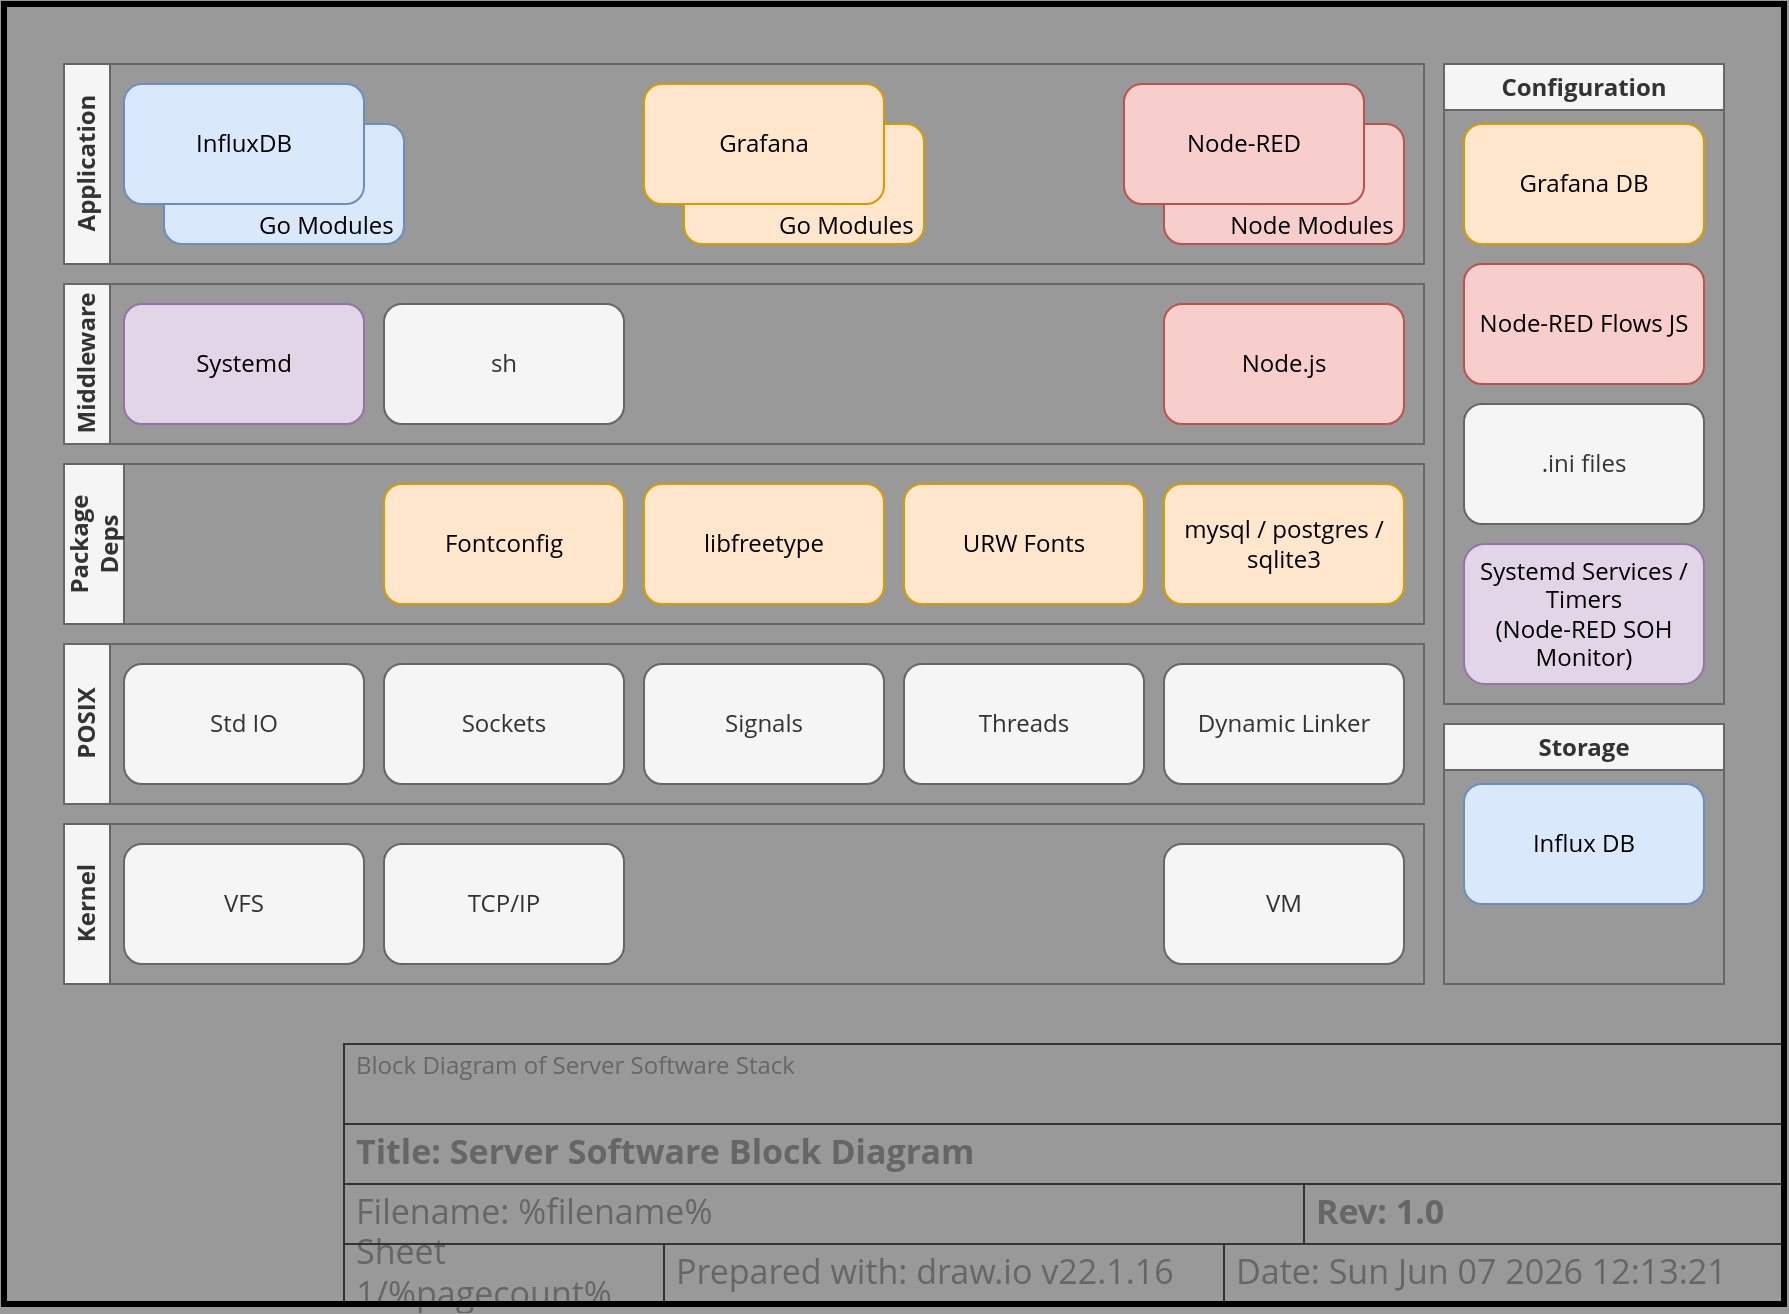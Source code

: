 <mxfile version="22.1.16" type="device">
  <diagram name="Server Software Block Diagram" id="fo18u6Ch1KVScq3Fo-Wy">
    <mxGraphModel dx="1906" dy="1202" grid="1" gridSize="10" guides="1" tooltips="1" connect="1" arrows="1" fold="1" page="1" pageScale="1" pageWidth="800" pageHeight="350" background="#999999" math="0" shadow="0">
      <root>
        <object label="" description="Block Diagram of Server Software Stack" rev="1.0" id="0">
          <mxCell />
        </object>
        <object label="Title Block" id="1">
          <mxCell style="locked=1;" parent="0" />
        </object>
        <mxCell id="h7L3MlKvrl_dhOmhB3lf-10" value="Prepared with: draw.io v22.1.16" style="strokeWidth=1;shadow=0;dashed=0;align=center;html=1;shape=mxgraph.mockup.text.textBox;fontColor=#666666;align=left;fontSize=17;spacingLeft=4;spacingTop=-3;whiteSpace=wrap;strokeColor=#333333;mainText=;fillColor=none;fontFamily=Open Sans;movable=1;resizable=1;rotatable=1;deletable=1;editable=1;locked=0;connectable=1;" parent="1" vertex="1">
          <mxGeometry x="220" y="300" width="280" height="30" as="geometry" />
        </mxCell>
        <object label="&lt;div align=&quot;left&quot;&gt;Sheet %pagenumber%/%pagecount%&lt;/div&gt;" placeholders="1" id="h7L3MlKvrl_dhOmhB3lf-12">
          <mxCell style="strokeWidth=1;shadow=0;dashed=0;align=left;html=1;shape=mxgraph.mockup.text.textBox;fontColor=#666666;align=left;fontSize=17;spacingLeft=4;spacingTop=-3;whiteSpace=wrap;strokeColor=#333333;mainText=;fillColor=none;fontFamily=Open Sans;movable=1;resizable=1;rotatable=1;deletable=1;editable=1;locked=0;connectable=1;" parent="1" vertex="1">
            <mxGeometry x="60" y="300" width="160" height="30" as="geometry" />
          </mxCell>
        </object>
        <object label="Date: &lt;font style=&quot;font-size: 17px;&quot;&gt;%date{ddd mmm dd yyyy HH:MM:ss}%&lt;/font&gt;" placeholders="1" id="h7L3MlKvrl_dhOmhB3lf-13">
          <mxCell style="strokeWidth=1;shadow=0;dashed=0;align=center;html=1;shape=mxgraph.mockup.text.textBox;fontColor=#666666;align=left;fontSize=17;spacingLeft=4;spacingTop=-3;whiteSpace=wrap;strokeColor=#333333;mainText=;fillColor=none;fontFamily=Open Sans;movable=1;resizable=1;rotatable=1;deletable=1;editable=1;locked=0;connectable=1;" parent="1" vertex="1">
            <mxGeometry x="500" y="300" width="280" height="30" as="geometry" />
          </mxCell>
        </object>
        <object label="&lt;b&gt;Title: %page%&lt;/b&gt;" placeholders="1" id="h7L3MlKvrl_dhOmhB3lf-14">
          <mxCell style="strokeWidth=1;shadow=0;dashed=0;align=center;html=1;shape=mxgraph.mockup.text.textBox;fontColor=#666666;align=left;fontSize=17;spacingLeft=4;spacingTop=-3;whiteSpace=wrap;strokeColor=#333333;mainText=;fillColor=none;fontFamily=Open Sans;movable=1;resizable=1;rotatable=1;deletable=1;editable=1;locked=0;connectable=1;" parent="1" vertex="1">
            <mxGeometry x="60" y="240" width="720" height="30" as="geometry" />
          </mxCell>
        </object>
        <object label="Filename: %filename%" placeholders="1" id="h7L3MlKvrl_dhOmhB3lf-15">
          <mxCell style="strokeWidth=1;shadow=0;dashed=0;align=center;html=1;shape=mxgraph.mockup.text.textBox;fontColor=#666666;align=left;fontSize=17;spacingLeft=4;spacingTop=-3;whiteSpace=wrap;strokeColor=#333333;mainText=;fillColor=none;fontFamily=Open Sans;movable=1;resizable=1;rotatable=1;deletable=1;editable=1;locked=0;connectable=1;" parent="1" vertex="1">
            <mxGeometry x="60" y="270" width="480" height="30" as="geometry" />
          </mxCell>
        </object>
        <object label="&lt;div align=&quot;left&quot;&gt;%description%&lt;/div&gt;" placeholders="1" id="h7L3MlKvrl_dhOmhB3lf-16">
          <mxCell style="strokeWidth=1;shadow=0;dashed=0;html=1;shape=mxgraph.mockup.text.textBox;fontColor=#666666;align=left;verticalAlign=top;fontSize=12;spacingLeft=4;spacingTop=-3;whiteSpace=wrap;strokeColor=#333333;mainText=;fillColor=none;fontFamily=Open Sans;movable=1;resizable=1;rotatable=1;deletable=1;editable=1;locked=0;connectable=1;" parent="1" vertex="1">
            <mxGeometry x="60" y="200" width="720" height="40" as="geometry" />
          </mxCell>
        </object>
        <object label="&lt;b&gt;Rev: %rev%&lt;br&gt;&lt;/b&gt;" placeholders="1" id="EyKvBmyPNv_MzgSUc5b6-1">
          <mxCell style="strokeWidth=1;shadow=0;dashed=0;align=center;html=1;shape=mxgraph.mockup.text.textBox;fontColor=#666666;align=left;fontSize=17;spacingLeft=4;spacingTop=-3;whiteSpace=wrap;strokeColor=#333333;mainText=;fillColor=none;fontFamily=Open Sans;movable=1;resizable=1;rotatable=1;deletable=1;editable=1;locked=0;connectable=1;" parent="1" vertex="1">
            <mxGeometry x="540" y="270" width="240" height="30" as="geometry" />
          </mxCell>
        </object>
        <object label="Drawing Frame" id="2jkEU8j2_UPUL1MGRyPS-1">
          <mxCell style="locked=1;" parent="0" />
        </object>
        <mxCell id="2jkEU8j2_UPUL1MGRyPS-2" value="" style="rounded=0;whiteSpace=wrap;html=1;fillColor=none;strokeWidth=3;movable=1;resizable=1;rotatable=1;deletable=1;editable=1;locked=0;connectable=1;" parent="2jkEU8j2_UPUL1MGRyPS-1" vertex="1">
          <mxGeometry x="-110" y="-320" width="890" height="650" as="geometry" />
        </mxCell>
        <object label="Document" id="NbdiYjX3MhI7OpqD2NvG-1">
          <mxCell parent="0" />
        </object>
        <mxCell id="Sss9bJefdTC3gDfBGX2G-5" value="POSIX" style="swimlane;horizontal=0;whiteSpace=wrap;html=1;fontFamily=Open Sans;fillColor=#f5f5f5;strokeColor=#666666;fontColor=#333333;" parent="NbdiYjX3MhI7OpqD2NvG-1" vertex="1">
          <mxGeometry x="-80" width="680" height="80" as="geometry">
            <mxRectangle x="-260" width="40" height="140" as="alternateBounds" />
          </mxGeometry>
        </mxCell>
        <mxCell id="Sss9bJefdTC3gDfBGX2G-15" value="Std IO" style="rounded=1;whiteSpace=wrap;html=1;fontFamily=Open Sans;fillColor=#f5f5f5;strokeColor=#666666;fontColor=#333333;" parent="Sss9bJefdTC3gDfBGX2G-5" vertex="1">
          <mxGeometry x="30" y="10" width="120" height="60" as="geometry" />
        </mxCell>
        <mxCell id="XVaCZBAozk8oMo-m2AnW-5" value="Sockets" style="rounded=1;whiteSpace=wrap;html=1;fontFamily=Open Sans;fillColor=#f5f5f5;strokeColor=#666666;fontColor=#333333;" parent="Sss9bJefdTC3gDfBGX2G-5" vertex="1">
          <mxGeometry x="160" y="10" width="120" height="60" as="geometry" />
        </mxCell>
        <mxCell id="XVaCZBAozk8oMo-m2AnW-6" value="Threads" style="rounded=1;whiteSpace=wrap;html=1;fontFamily=Open Sans;fillColor=#f5f5f5;strokeColor=#666666;fontColor=#333333;" parent="Sss9bJefdTC3gDfBGX2G-5" vertex="1">
          <mxGeometry x="420" y="10" width="120" height="60" as="geometry" />
        </mxCell>
        <mxCell id="XVaCZBAozk8oMo-m2AnW-26" value="Dynamic Linker" style="rounded=1;whiteSpace=wrap;html=1;fontFamily=Open Sans;fillColor=#f5f5f5;strokeColor=#666666;fontColor=#333333;" parent="Sss9bJefdTC3gDfBGX2G-5" vertex="1">
          <mxGeometry x="550" y="10" width="120" height="60" as="geometry" />
        </mxCell>
        <mxCell id="XVaCZBAozk8oMo-m2AnW-28" value="Signals" style="rounded=1;whiteSpace=wrap;html=1;fontFamily=Open Sans;fillColor=#f5f5f5;strokeColor=#666666;fontColor=#333333;" parent="Sss9bJefdTC3gDfBGX2G-5" vertex="1">
          <mxGeometry x="290" y="10" width="120" height="60" as="geometry" />
        </mxCell>
        <mxCell id="lVKpyNV5w2mlOseutN5l-1" value="Kernel" style="swimlane;horizontal=0;whiteSpace=wrap;html=1;fontFamily=Open Sans;fillColor=#f5f5f5;fontColor=#333333;strokeColor=#666666;" parent="NbdiYjX3MhI7OpqD2NvG-1" vertex="1">
          <mxGeometry x="-80" y="90" width="680" height="80" as="geometry" />
        </mxCell>
        <mxCell id="lVKpyNV5w2mlOseutN5l-2" value="VFS" style="rounded=1;whiteSpace=wrap;html=1;fontFamily=Open Sans;fillColor=#f5f5f5;strokeColor=#666666;fontColor=#333333;" parent="lVKpyNV5w2mlOseutN5l-1" vertex="1">
          <mxGeometry x="30" y="10" width="120" height="60" as="geometry" />
        </mxCell>
        <mxCell id="XVaCZBAozk8oMo-m2AnW-4" value="TCP/IP" style="rounded=1;whiteSpace=wrap;html=1;fontFamily=Open Sans;fillColor=#f5f5f5;strokeColor=#666666;fontColor=#333333;" parent="lVKpyNV5w2mlOseutN5l-1" vertex="1">
          <mxGeometry x="160" y="10" width="120" height="60" as="geometry" />
        </mxCell>
        <mxCell id="XVaCZBAozk8oMo-m2AnW-29" value="VM" style="rounded=1;whiteSpace=wrap;html=1;fontFamily=Open Sans;fillColor=#f5f5f5;strokeColor=#666666;fontColor=#333333;" parent="lVKpyNV5w2mlOseutN5l-1" vertex="1">
          <mxGeometry x="550" y="10" width="120" height="60" as="geometry" />
        </mxCell>
        <mxCell id="lVKpyNV5w2mlOseutN5l-12" value="Application" style="swimlane;horizontal=0;whiteSpace=wrap;html=1;fontFamily=Open Sans;fillColor=#f5f5f5;fontColor=#333333;strokeColor=#666666;" parent="NbdiYjX3MhI7OpqD2NvG-1" vertex="1">
          <mxGeometry x="-80" y="-290" width="680" height="100" as="geometry">
            <mxRectangle x="-290" y="-340" width="40" height="100" as="alternateBounds" />
          </mxGeometry>
        </mxCell>
        <mxCell id="lVKpyNV5w2mlOseutN5l-13" value="Go Modules&amp;nbsp;" style="rounded=1;whiteSpace=wrap;html=1;fontFamily=Open Sans;fillColor=#ffe6cc;strokeColor=#d79b00;verticalAlign=bottom;align=right;" parent="lVKpyNV5w2mlOseutN5l-12" vertex="1">
          <mxGeometry x="310" y="30" width="120" height="60" as="geometry" />
        </mxCell>
        <mxCell id="lVKpyNV5w2mlOseutN5l-14" value="Go Modules&amp;nbsp;" style="rounded=1;whiteSpace=wrap;html=1;fontFamily=Open Sans;fillColor=#dae8fc;strokeColor=#6c8ebf;align=right;verticalAlign=bottom;" parent="lVKpyNV5w2mlOseutN5l-12" vertex="1">
          <mxGeometry x="50" y="30" width="120" height="60" as="geometry" />
        </mxCell>
        <mxCell id="XVaCZBAozk8oMo-m2AnW-7" value="Node Modules&amp;nbsp;" style="rounded=1;whiteSpace=wrap;html=1;fontFamily=Open Sans;fillColor=#f8cecc;strokeColor=#b85450;align=right;verticalAlign=bottom;" parent="lVKpyNV5w2mlOseutN5l-12" vertex="1">
          <mxGeometry x="550" y="30" width="120" height="60" as="geometry" />
        </mxCell>
        <mxCell id="XVaCZBAozk8oMo-m2AnW-30" value="Grafana" style="rounded=1;whiteSpace=wrap;html=1;fontFamily=Open Sans;fillColor=#ffe6cc;strokeColor=#d79b00;" parent="lVKpyNV5w2mlOseutN5l-12" vertex="1">
          <mxGeometry x="290" y="10" width="120" height="60" as="geometry" />
        </mxCell>
        <mxCell id="XVaCZBAozk8oMo-m2AnW-33" value="InfluxDB" style="rounded=1;whiteSpace=wrap;html=1;fontFamily=Open Sans;fillColor=#dae8fc;strokeColor=#6c8ebf;" parent="lVKpyNV5w2mlOseutN5l-12" vertex="1">
          <mxGeometry x="30" y="10" width="120" height="60" as="geometry" />
        </mxCell>
        <mxCell id="XVaCZBAozk8oMo-m2AnW-35" value="Node-RED" style="rounded=1;whiteSpace=wrap;html=1;fontFamily=Open Sans;fillColor=#f8cecc;strokeColor=#b85450;" parent="lVKpyNV5w2mlOseutN5l-12" vertex="1">
          <mxGeometry x="530" y="10" width="120" height="60" as="geometry" />
        </mxCell>
        <mxCell id="XVaCZBAozk8oMo-m2AnW-1" value="Middleware" style="swimlane;horizontal=0;whiteSpace=wrap;html=1;fontFamily=Open Sans;fillColor=#f5f5f5;fontColor=#333333;strokeColor=#666666;" parent="NbdiYjX3MhI7OpqD2NvG-1" vertex="1">
          <mxGeometry x="-80" y="-180" width="680" height="80" as="geometry">
            <mxRectangle x="-290" y="-340" width="40" height="100" as="alternateBounds" />
          </mxGeometry>
        </mxCell>
        <mxCell id="XVaCZBAozk8oMo-m2AnW-2" value="Systemd" style="rounded=1;whiteSpace=wrap;html=1;fontFamily=Open Sans;fillColor=#e1d5e7;strokeColor=#9673a6;" parent="XVaCZBAozk8oMo-m2AnW-1" vertex="1">
          <mxGeometry x="30" y="10" width="120" height="60" as="geometry" />
        </mxCell>
        <mxCell id="XVaCZBAozk8oMo-m2AnW-17" value="sh" style="rounded=1;whiteSpace=wrap;html=1;fontFamily=Open Sans;fillColor=#f5f5f5;strokeColor=#666666;fontColor=#333333;" parent="XVaCZBAozk8oMo-m2AnW-1" vertex="1">
          <mxGeometry x="160" y="10" width="120" height="60" as="geometry" />
        </mxCell>
        <mxCell id="XVaCZBAozk8oMo-m2AnW-34" value="Node.js" style="rounded=1;whiteSpace=wrap;html=1;fontFamily=Open Sans;fillColor=#f8cecc;strokeColor=#b85450;" parent="XVaCZBAozk8oMo-m2AnW-1" vertex="1">
          <mxGeometry x="550" y="10" width="120" height="60" as="geometry" />
        </mxCell>
        <mxCell id="XVaCZBAozk8oMo-m2AnW-9" value="Configuration" style="swimlane;whiteSpace=wrap;html=1;fontFamily=Open Sans;fillColor=#f5f5f5;fontColor=#333333;strokeColor=#666666;" parent="NbdiYjX3MhI7OpqD2NvG-1" vertex="1">
          <mxGeometry x="610" y="-290" width="140" height="320" as="geometry">
            <mxRectangle x="300" y="-210" width="140" height="30" as="alternateBounds" />
          </mxGeometry>
        </mxCell>
        <mxCell id="XVaCZBAozk8oMo-m2AnW-10" value="Node-RED Flows JS" style="rounded=1;whiteSpace=wrap;html=1;fontFamily=Open Sans;fillColor=#f8cecc;strokeColor=#b85450;" parent="XVaCZBAozk8oMo-m2AnW-9" vertex="1">
          <mxGeometry x="10" y="100" width="120" height="60" as="geometry" />
        </mxCell>
        <mxCell id="XVaCZBAozk8oMo-m2AnW-13" value="Grafana DB" style="rounded=1;whiteSpace=wrap;html=1;fontFamily=Open Sans;fillColor=#ffe6cc;strokeColor=#d79b00;" parent="XVaCZBAozk8oMo-m2AnW-9" vertex="1">
          <mxGeometry x="10" y="30" width="120" height="60" as="geometry" />
        </mxCell>
        <mxCell id="XVaCZBAozk8oMo-m2AnW-14" value="Systemd Services / Timers&lt;br&gt;(Node-RED SOH Monitor)" style="rounded=1;whiteSpace=wrap;html=1;fontFamily=Open Sans;fillColor=#e1d5e7;strokeColor=#9673a6;" parent="XVaCZBAozk8oMo-m2AnW-9" vertex="1">
          <mxGeometry x="10" y="240" width="120" height="70" as="geometry" />
        </mxCell>
        <mxCell id="XVaCZBAozk8oMo-m2AnW-36" value=".ini files" style="rounded=1;whiteSpace=wrap;html=1;fontFamily=Open Sans;fillColor=#f5f5f5;strokeColor=#666666;fontColor=#333333;" parent="XVaCZBAozk8oMo-m2AnW-9" vertex="1">
          <mxGeometry x="10" y="170" width="120" height="60" as="geometry" />
        </mxCell>
        <mxCell id="XVaCZBAozk8oMo-m2AnW-18" value="Package Deps" style="swimlane;horizontal=0;whiteSpace=wrap;html=1;fontFamily=Open Sans;fillColor=#f5f5f5;fontColor=#333333;strokeColor=#666666;startSize=30;" parent="NbdiYjX3MhI7OpqD2NvG-1" vertex="1">
          <mxGeometry x="-80" y="-90" width="680" height="80" as="geometry">
            <mxRectangle x="-290" y="-340" width="40" height="100" as="alternateBounds" />
          </mxGeometry>
        </mxCell>
        <mxCell id="XVaCZBAozk8oMo-m2AnW-21" value="URW Fonts" style="rounded=1;whiteSpace=wrap;html=1;fontFamily=Open Sans;fillColor=#ffe6cc;strokeColor=#d79b00;" parent="XVaCZBAozk8oMo-m2AnW-18" vertex="1">
          <mxGeometry x="420" y="10" width="120" height="60" as="geometry" />
        </mxCell>
        <mxCell id="XVaCZBAozk8oMo-m2AnW-24" value="Fontconfig" style="rounded=1;whiteSpace=wrap;html=1;fontFamily=Open Sans;fillColor=#ffe6cc;strokeColor=#d79b00;" parent="XVaCZBAozk8oMo-m2AnW-18" vertex="1">
          <mxGeometry x="160" y="10" width="120" height="60" as="geometry" />
        </mxCell>
        <mxCell id="XVaCZBAozk8oMo-m2AnW-25" value="libfreetype" style="rounded=1;whiteSpace=wrap;html=1;fontFamily=Open Sans;fillColor=#ffe6cc;strokeColor=#d79b00;" parent="XVaCZBAozk8oMo-m2AnW-18" vertex="1">
          <mxGeometry x="290" y="10" width="120" height="60" as="geometry" />
        </mxCell>
        <mxCell id="XVaCZBAozk8oMo-m2AnW-27" value="mysql / postgres / sqlite3" style="rounded=1;whiteSpace=wrap;html=1;fontFamily=Open Sans;fillColor=#ffe6cc;strokeColor=#d79b00;" parent="XVaCZBAozk8oMo-m2AnW-18" vertex="1">
          <mxGeometry x="550" y="10" width="120" height="60" as="geometry" />
        </mxCell>
        <mxCell id="XVaCZBAozk8oMo-m2AnW-37" value="Storage" style="swimlane;whiteSpace=wrap;html=1;fontFamily=Open Sans;fillColor=#f5f5f5;fontColor=#333333;strokeColor=#666666;" parent="NbdiYjX3MhI7OpqD2NvG-1" vertex="1">
          <mxGeometry x="610" y="40" width="140" height="130" as="geometry">
            <mxRectangle x="300" y="-210" width="140" height="30" as="alternateBounds" />
          </mxGeometry>
        </mxCell>
        <mxCell id="XVaCZBAozk8oMo-m2AnW-39" value="Influx DB" style="rounded=1;whiteSpace=wrap;html=1;fontFamily=Open Sans;fillColor=#dae8fc;strokeColor=#6c8ebf;" parent="XVaCZBAozk8oMo-m2AnW-37" vertex="1">
          <mxGeometry x="10" y="30" width="120" height="60" as="geometry" />
        </mxCell>
      </root>
    </mxGraphModel>
  </diagram>
</mxfile>
